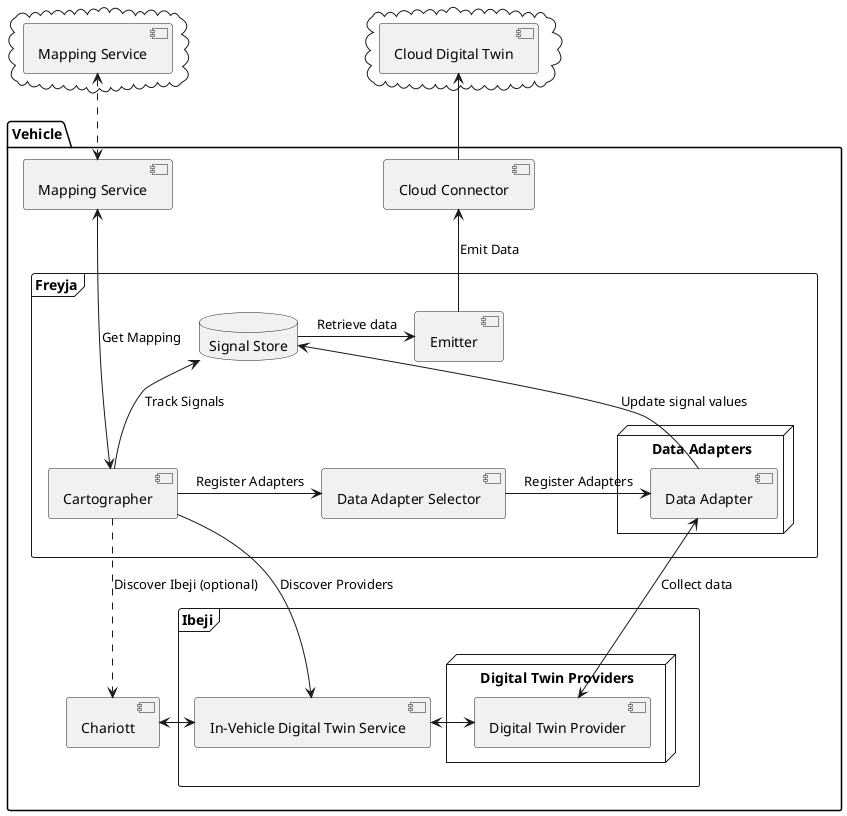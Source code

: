@startuml

cloud {
    [Mapping Service] as cloudMappingSvc
}

cloud {
    [Cloud Digital Twin]
}

package "Vehicle" {
    frame "Freyja" {
        [Cartographer]
        [Emitter]
        database "Signal Store"
        [Data Adapter Selector]
        node "Data Adapters" {
            [Data Adapter] as data_adapter
        }
    }

    [Chariott]

    frame "Ibeji" {
        [In-Vehicle Digital Twin Service] as ivdts
        node "Digital Twin Providers" {
            [Digital Twin Provider] as provider
        }
    }

    [Cloud Connector]
    [Mapping Service] as ivMappingSvc
}

[Emitter] -u-> [Cloud Connector] : Emit Data
[Cartographer] <-[norank]-> [ivMappingSvc] : Get Mapping
[ivMappingSvc] <.u.> [cloudMappingSvc]
[Cloud Connector] -u-> [Cloud Digital Twin]
[Cartographer] .d.> [Chariott] : Discover Ibeji (optional)
[Cartographer] -d-> [ivdts] : Discover Providers
[Cartographer] -u-> [Signal Store] : Track Signals
[Cartographer] -r-> [Data Adapter Selector] : Register Adapters
[Data Adapter Selector] -r-> [data_adapter] : Register Adapters
[data_adapter] <-d-> [provider] : Collect data
[data_adapter] -u-> [Signal Store] : Update signal values
[Emitter] <-l- [Signal Store] : Retrieve data
[Chariott] <-r-> [ivdts]
[ivdts] <-r-> [provider]

@enduml
